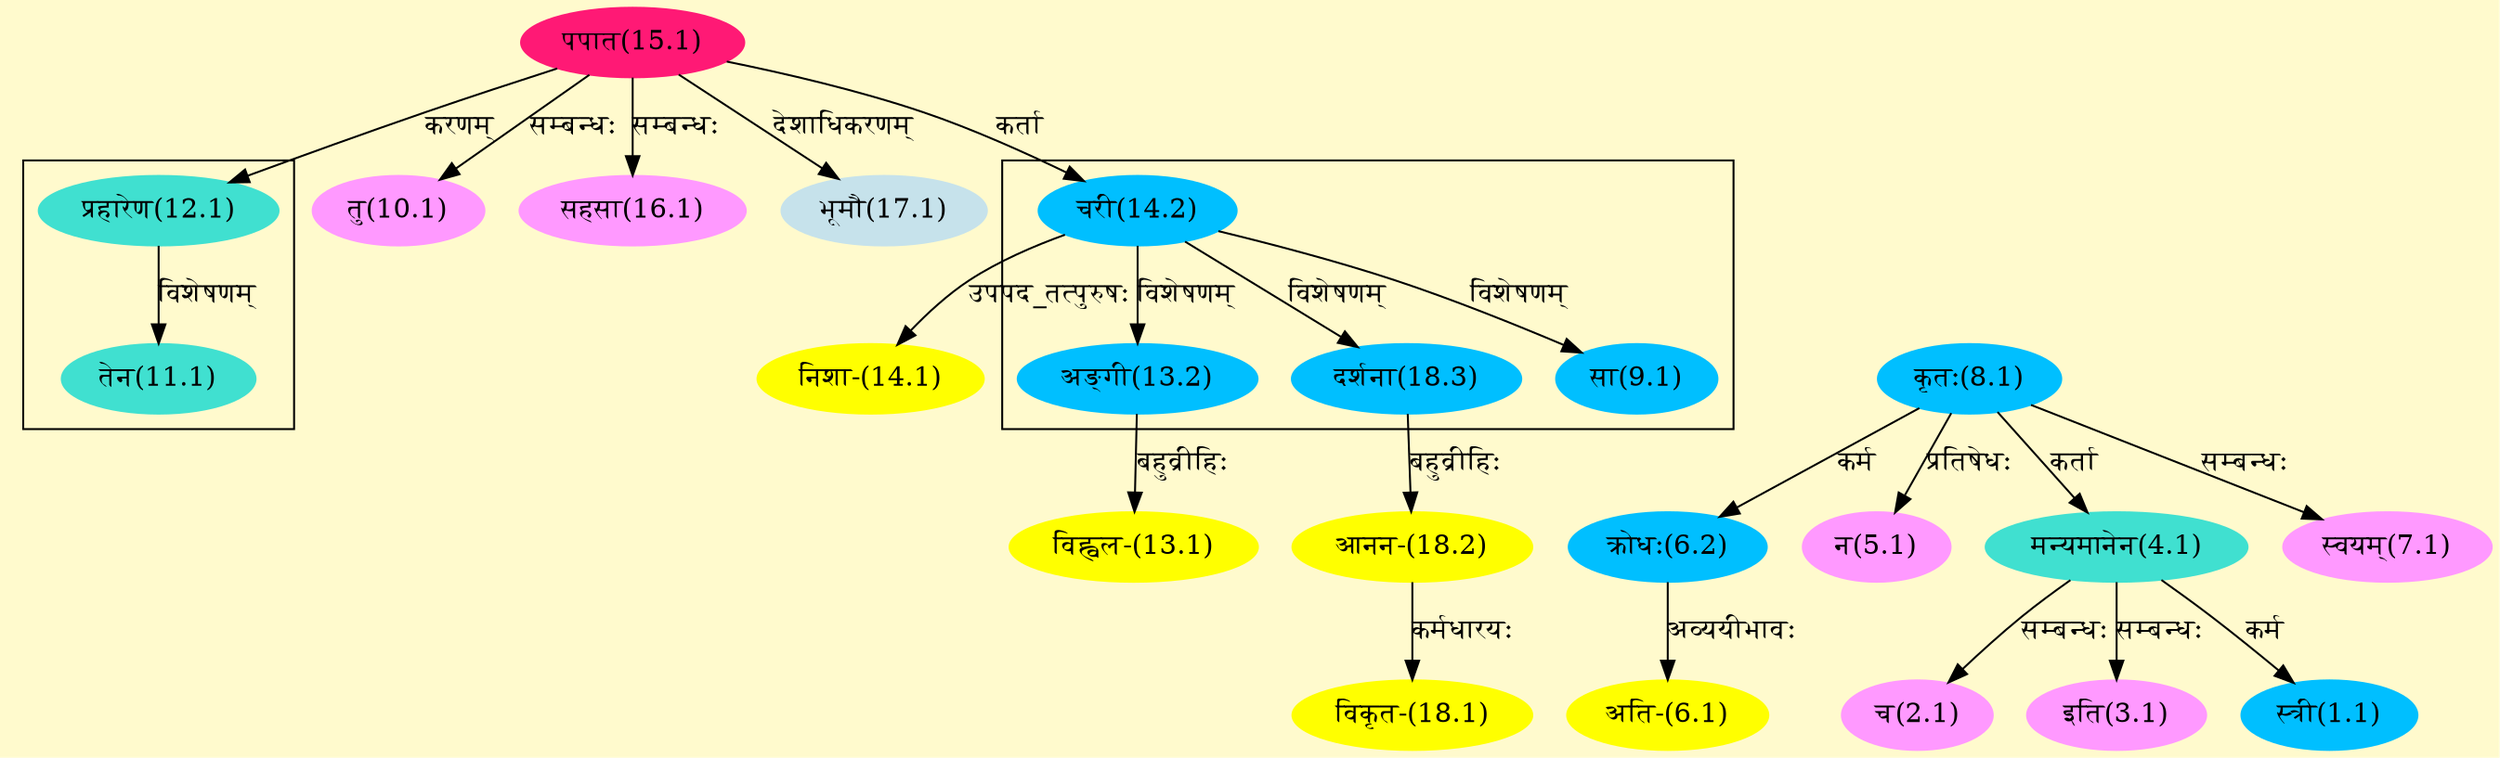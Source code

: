 digraph G{
rankdir=BT;
 compound=true;
 bgcolor="lemonchiffon1";

subgraph cluster_1{
Node9_1 [style=filled, color="#00BFFF" label = "सा(9.1)"]
Node14_2 [style=filled, color="#00BFFF" label = "चरी(14.2)"]
Node13_2 [style=filled, color="#00BFFF" label = "अङ्गी(13.2)"]
Node18_3 [style=filled, color="#00BFFF" label = "दर्शना(18.3)"]

}

subgraph cluster_2{
Node11_1 [style=filled, color="#40E0D0" label = "तेन(11.1)"]
Node12_1 [style=filled, color="#40E0D0" label = "प्रहारेण(12.1)"]

}
Node1_1 [style=filled, color="#00BFFF" label = "स्त्री(1.1)"]
Node4_1 [style=filled, color="#40E0D0" label = "मन्यमानेन(4.1)"]
Node2_1 [style=filled, color="#FF99FF" label = "च(2.1)"]
Node3_1 [style=filled, color="#FF99FF" label = "इति(3.1)"]
Node8_1 [style=filled, color="#00BFFF" label = "कृतः(8.1)"]
Node5_1 [style=filled, color="#FF99FF" label = "न(5.1)"]
Node6_1 [style=filled, color="#FFFF00" label = "अति-(6.1)"]
Node6_2 [style=filled, color="#00BFFF" label = "क्रोधः(6.2)"]
Node7_1 [style=filled, color="#FF99FF" label = "स्वयम्(7.1)"]
Node [style=filled, color="" label = "()"]
Node10_1 [style=filled, color="#FF99FF" label = "तु(10.1)"]
Node15_1 [style=filled, color="#FF1975" label = "पपात(15.1)"]
Node12_1 [style=filled, color="#40E0D0" label = "प्रहारेण(12.1)"]
Node13_1 [style=filled, color="#FFFF00" label = "विह्वल-(13.1)"]
Node13_2 [style=filled, color="#00BFFF" label = "अङ्गी(13.2)"]
Node14_1 [style=filled, color="#FFFF00" label = "निशा-(14.1)"]
Node14_2 [style=filled, color="#00BFFF" label = "चरी(14.2)"]
Node16_1 [style=filled, color="#FF99FF" label = "सहसा(16.1)"]
Node17_1 [style=filled, color="#C6E2EB" label = "भूमौ(17.1)"]
Node18_1 [style=filled, color="#FFFF00" label = "विकृत-(18.1)"]
Node18_2 [style=filled, color="#FFFF00" label = "आनन-(18.2)"]
Node18_3 [style=filled, color="#00BFFF" label = "दर्शना(18.3)"]
/* Start of Relations section */

Node1_1 -> Node4_1 [  label="कर्म"  dir="back" ]
Node2_1 -> Node4_1 [  label="सम्बन्धः"  dir="back" ]
Node3_1 -> Node4_1 [  label="सम्बन्धः"  dir="back" ]
Node4_1 -> Node8_1 [  label="कर्ता"  dir="back" ]
Node5_1 -> Node8_1 [  label="प्रतिषेधः"  dir="back" ]
Node6_1 -> Node6_2 [  label="अव्ययीभावः"  dir="back" ]
Node6_2 -> Node8_1 [  label="कर्म"  dir="back" ]
Node7_1 -> Node8_1 [  label="सम्बन्धः"  dir="back" ]
Node9_1 -> Node14_2 [  label="विशेषणम्"  dir="back" ]
Node10_1 -> Node15_1 [  label="सम्बन्धः"  dir="back" ]
Node11_1 -> Node12_1 [  label="विशेषणम्"  dir="back" ]
Node12_1 -> Node15_1 [  label="करणम्"  dir="back" ]
Node13_1 -> Node13_2 [  label="बहुव्रीहिः"  dir="back" ]
Node13_2 -> Node14_2 [  label="विशेषणम्"  dir="back" ]
Node14_1 -> Node14_2 [  label="उपपद_तत्पुरुषः"  dir="back" ]
Node14_2 -> Node15_1 [  label="कर्ता"  dir="back" ]
Node16_1 -> Node15_1 [  label="सम्बन्धः"  dir="back" ]
Node17_1 -> Node15_1 [  label="देशाधिकरणम्"  dir="back" ]
Node18_1 -> Node18_2 [  label="कर्मधारयः"  dir="back" ]
Node18_2 -> Node18_3 [  label="बहुव्रीहिः"  dir="back" ]
Node18_3 -> Node14_2 [  label="विशेषणम्"  dir="back" ]
}
